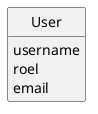 @startuml
skinparam monochrome true
skinparam packageStyle rectangle
skinparam shadowing false

'left to right direction

hide circle
hide methods


class User {
    username
    roel
    email
}



@enduml